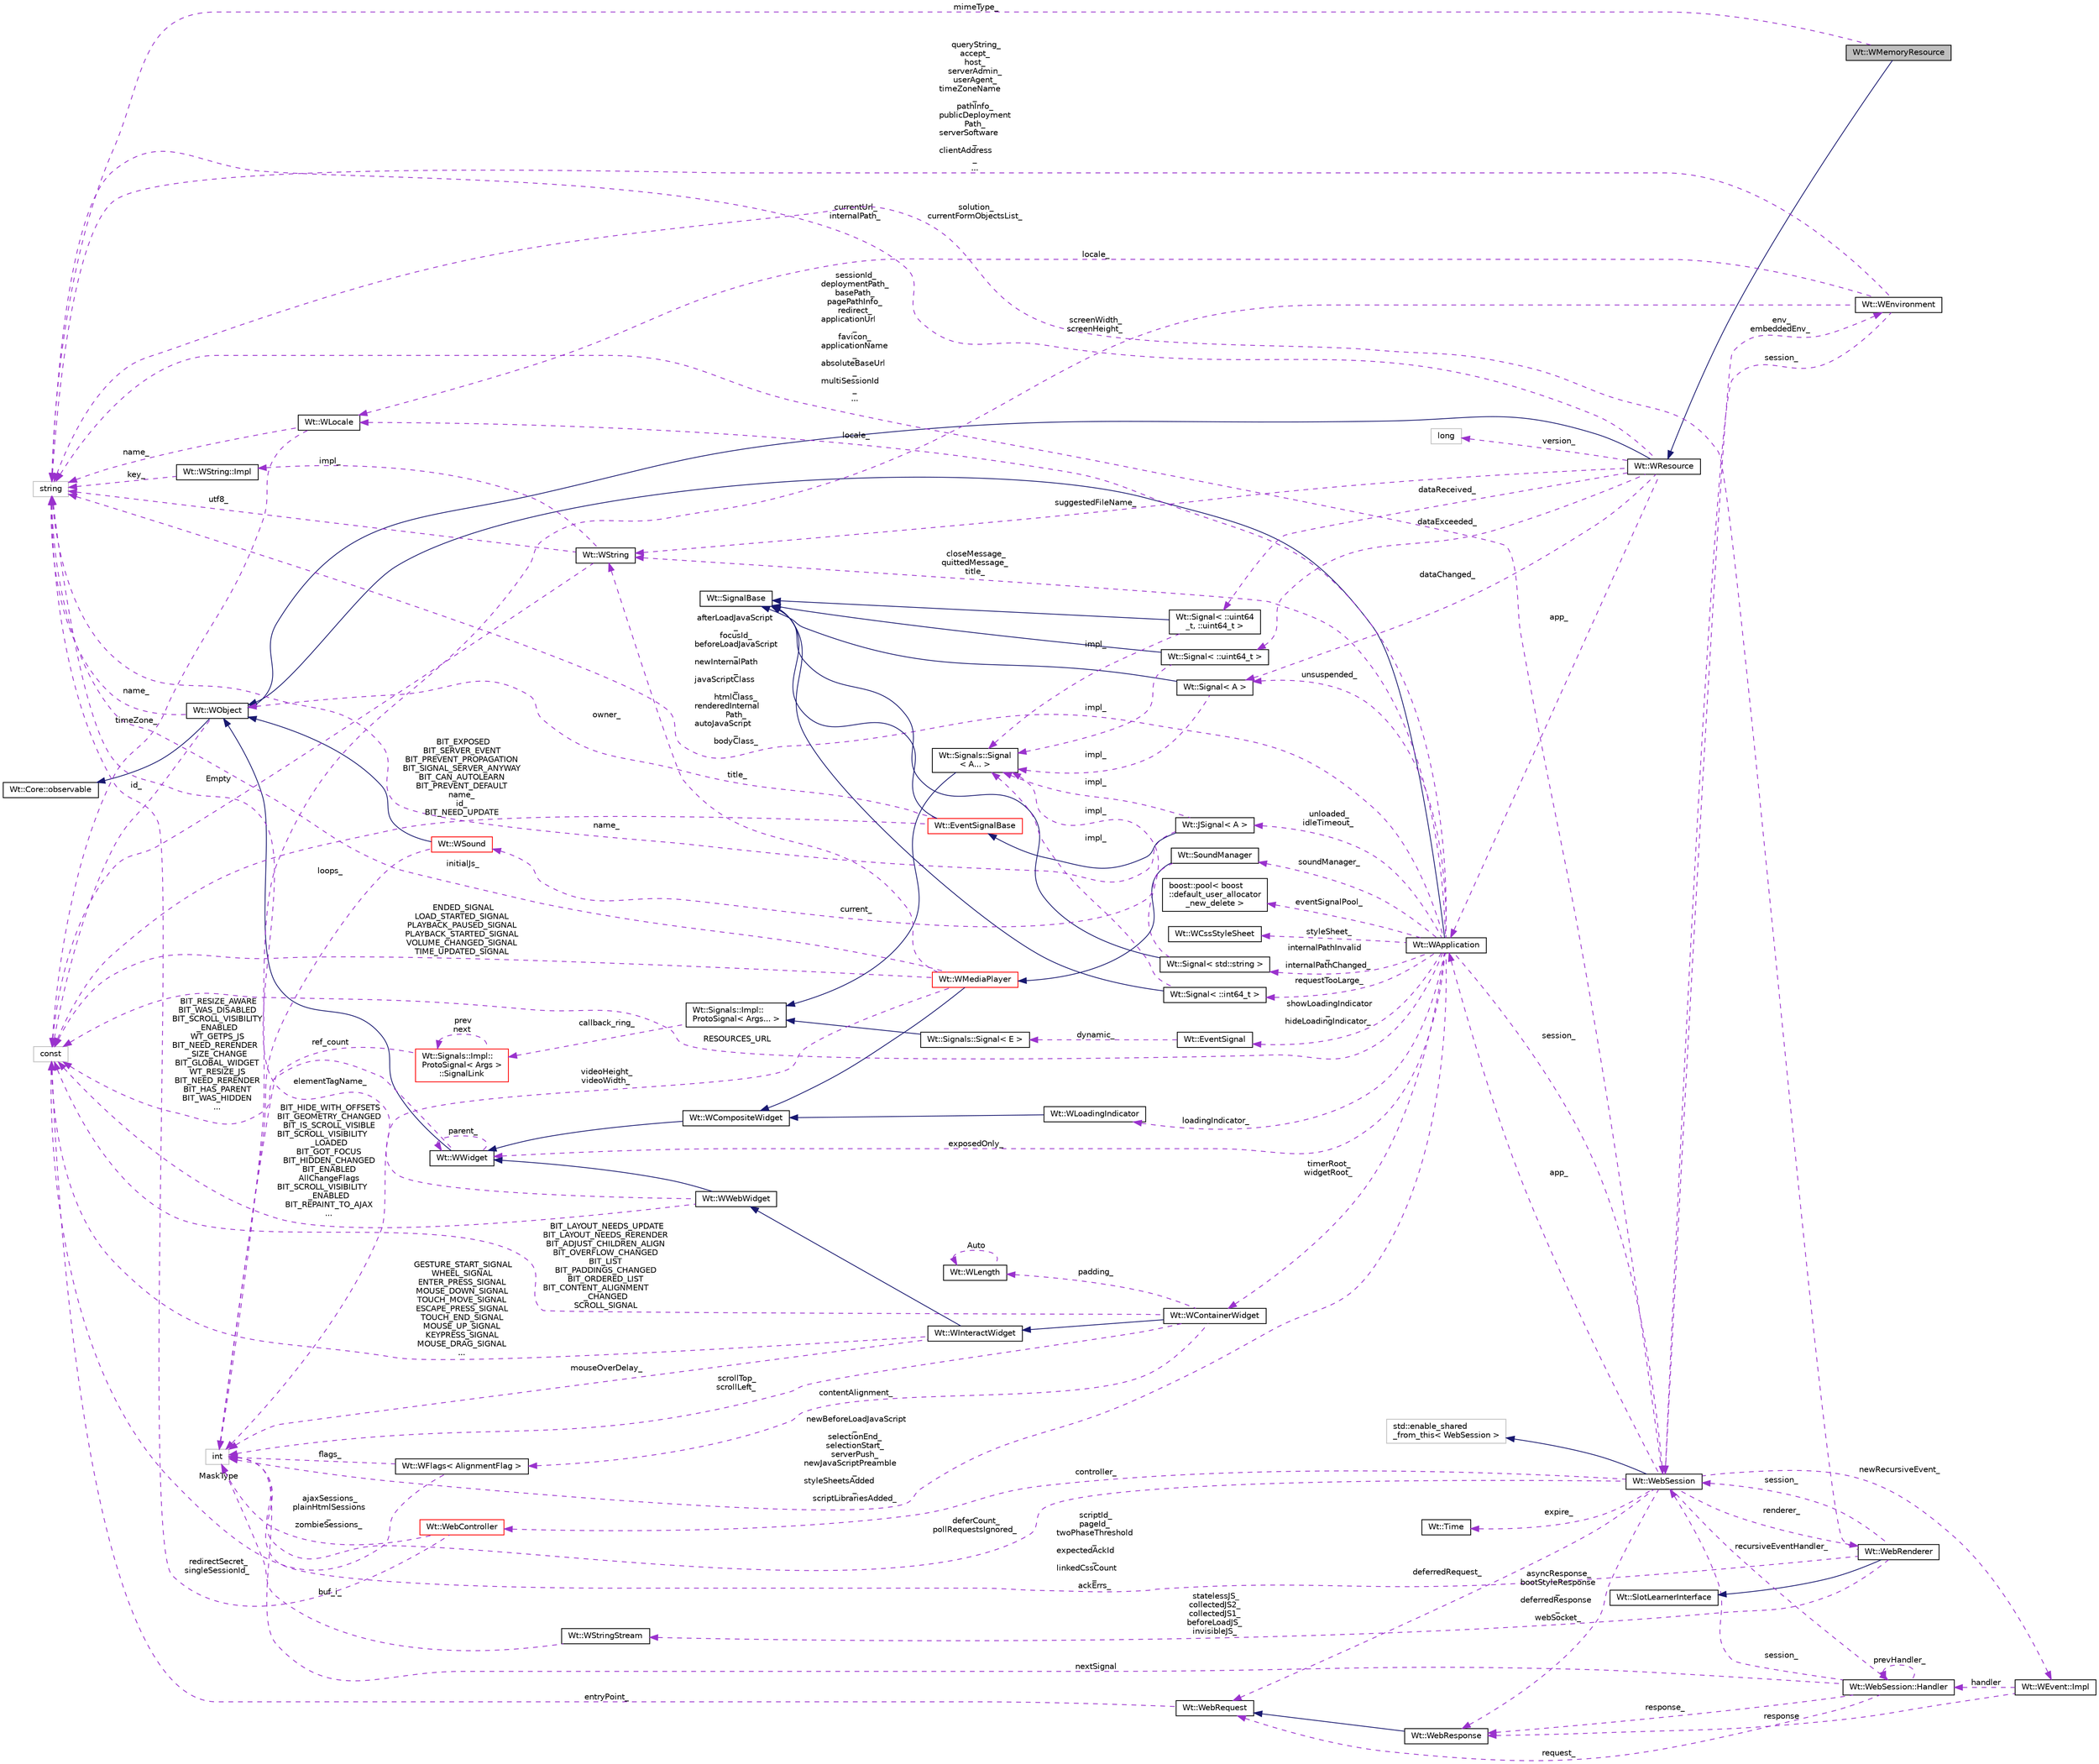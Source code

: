 digraph "Wt::WMemoryResource"
{
 // LATEX_PDF_SIZE
  edge [fontname="Helvetica",fontsize="10",labelfontname="Helvetica",labelfontsize="10"];
  node [fontname="Helvetica",fontsize="10",shape=record];
  rankdir="LR";
  Node1 [label="Wt::WMemoryResource",height=0.2,width=0.4,color="black", fillcolor="grey75", style="filled", fontcolor="black",tooltip="A resource which streams data from memory."];
  Node2 -> Node1 [dir="back",color="midnightblue",fontsize="10",style="solid",fontname="Helvetica"];
  Node2 [label="Wt::WResource",height=0.2,width=0.4,color="black", fillcolor="white", style="filled",URL="$classWt_1_1WResource.html",tooltip="An object which can be rendered in the HTTP protocol."];
  Node3 -> Node2 [dir="back",color="midnightblue",fontsize="10",style="solid",fontname="Helvetica"];
  Node3 [label="Wt::WObject",height=0.2,width=0.4,color="black", fillcolor="white", style="filled",URL="$classWt_1_1WObject.html",tooltip="A base class for objects that participate in the signal/slot system."];
  Node4 -> Node3 [dir="back",color="midnightblue",fontsize="10",style="solid",fontname="Helvetica"];
  Node4 [label="Wt::Core::observable",height=0.2,width=0.4,color="black", fillcolor="white", style="filled",URL="$classWt_1_1Core_1_1observable.html",tooltip="A base class for objects whose life-time can be tracked."];
  Node5 -> Node3 [dir="back",color="darkorchid3",fontsize="10",style="dashed",label=" name_" ,fontname="Helvetica"];
  Node5 [label="string",height=0.2,width=0.4,color="grey75", fillcolor="white", style="filled",tooltip=" "];
  Node6 -> Node3 [dir="back",color="darkorchid3",fontsize="10",style="dashed",label=" id_" ,fontname="Helvetica"];
  Node6 [label="const",height=0.2,width=0.4,color="grey75", fillcolor="white", style="filled",tooltip=" "];
  Node7 -> Node2 [dir="back",color="darkorchid3",fontsize="10",style="dashed",label=" dataChanged_" ,fontname="Helvetica"];
  Node7 [label="Wt::Signal\< A \>",height=0.2,width=0.4,color="black", fillcolor="white", style="filled",URL="$classWt_1_1Signal.html",tooltip="A signal that propagates events to listeners."];
  Node8 -> Node7 [dir="back",color="midnightblue",fontsize="10",style="solid",fontname="Helvetica"];
  Node8 [label="Wt::SignalBase",height=0.2,width=0.4,color="black", fillcolor="white", style="filled",URL="$classWt_1_1SignalBase.html",tooltip="Abstract base class of a signal."];
  Node9 -> Node7 [dir="back",color="darkorchid3",fontsize="10",style="dashed",label=" impl_" ,fontname="Helvetica"];
  Node9 [label="Wt::Signals::Signal\l\< A... \>",height=0.2,width=0.4,color="black", fillcolor="white", style="filled",URL="$structWt_1_1Signals_1_1Signal.html",tooltip=" "];
  Node10 -> Node9 [dir="back",color="midnightblue",fontsize="10",style="solid",fontname="Helvetica"];
  Node10 [label="Wt::Signals::Impl::\lProtoSignal\< Args... \>",height=0.2,width=0.4,color="black", fillcolor="white", style="filled",URL="$classWt_1_1Signals_1_1Impl_1_1ProtoSignal.html",tooltip=" "];
  Node11 -> Node10 [dir="back",color="darkorchid3",fontsize="10",style="dashed",label=" callback_ring_" ,fontname="Helvetica"];
  Node11 [label="Wt::Signals::Impl::\lProtoSignal\< Args \>\l::SignalLink",height=0.2,width=0.4,color="red", fillcolor="white", style="filled",URL="$structWt_1_1Signals_1_1Impl_1_1ProtoSignal_1_1SignalLink.html",tooltip=" "];
  Node16 -> Node11 [dir="back",color="darkorchid3",fontsize="10",style="dashed",label=" ref_count" ,fontname="Helvetica"];
  Node16 [label="int",height=0.2,width=0.4,color="grey75", fillcolor="white", style="filled",tooltip=" "];
  Node11 -> Node11 [dir="back",color="darkorchid3",fontsize="10",style="dashed",label=" prev\nnext" ,fontname="Helvetica"];
  Node17 -> Node2 [dir="back",color="darkorchid3",fontsize="10",style="dashed",label=" app_" ,fontname="Helvetica"];
  Node17 [label="Wt::WApplication",height=0.2,width=0.4,color="black", fillcolor="white", style="filled",URL="$classWt_1_1WApplication.html",tooltip="Represents an application instance for a single session."];
  Node3 -> Node17 [dir="back",color="midnightblue",fontsize="10",style="solid",fontname="Helvetica"];
  Node18 -> Node17 [dir="back",color="darkorchid3",fontsize="10",style="dashed",label=" timerRoot_\nwidgetRoot_" ,fontname="Helvetica"];
  Node18 [label="Wt::WContainerWidget",height=0.2,width=0.4,color="black", fillcolor="white", style="filled",URL="$classWt_1_1WContainerWidget.html",tooltip="A widget that holds and manages child widgets."];
  Node19 -> Node18 [dir="back",color="midnightblue",fontsize="10",style="solid",fontname="Helvetica"];
  Node19 [label="Wt::WInteractWidget",height=0.2,width=0.4,color="black", fillcolor="white", style="filled",URL="$classWt_1_1WInteractWidget.html",tooltip="An abstract widget that can receive user-interface interaction."];
  Node20 -> Node19 [dir="back",color="midnightblue",fontsize="10",style="solid",fontname="Helvetica"];
  Node20 [label="Wt::WWebWidget",height=0.2,width=0.4,color="black", fillcolor="white", style="filled",URL="$classWt_1_1WWebWidget.html",tooltip="A base class for widgets with an HTML counterpart."];
  Node21 -> Node20 [dir="back",color="midnightblue",fontsize="10",style="solid",fontname="Helvetica"];
  Node21 [label="Wt::WWidget",height=0.2,width=0.4,color="black", fillcolor="white", style="filled",URL="$classWt_1_1WWidget.html",tooltip="The abstract base class for a user-interface component."];
  Node3 -> Node21 [dir="back",color="midnightblue",fontsize="10",style="solid",fontname="Helvetica"];
  Node21 -> Node21 [dir="back",color="darkorchid3",fontsize="10",style="dashed",label=" parent_" ,fontname="Helvetica"];
  Node6 -> Node21 [dir="back",color="darkorchid3",fontsize="10",style="dashed",label=" BIT_RESIZE_AWARE\nBIT_WAS_DISABLED\nBIT_SCROLL_VISIBILITY\l_ENABLED\nWT_GETPS_JS\nBIT_NEED_RERENDER\l_SIZE_CHANGE\nBIT_GLOBAL_WIDGET\nWT_RESIZE_JS\nBIT_NEED_RERENDER\nBIT_HAS_PARENT\nBIT_WAS_HIDDEN\n..." ,fontname="Helvetica"];
  Node5 -> Node20 [dir="back",color="darkorchid3",fontsize="10",style="dashed",label=" elementTagName_" ,fontname="Helvetica"];
  Node6 -> Node20 [dir="back",color="darkorchid3",fontsize="10",style="dashed",label=" BIT_HIDE_WITH_OFFSETS\nBIT_GEOMETRY_CHANGED\nBIT_IS_SCROLL_VISIBLE\nBIT_SCROLL_VISIBILITY\l_LOADED\nBIT_GOT_FOCUS\nBIT_HIDDEN_CHANGED\nBIT_ENABLED\nAllChangeFlags\nBIT_SCROLL_VISIBILITY\l_ENABLED\nBIT_REPAINT_TO_AJAX\n..." ,fontname="Helvetica"];
  Node16 -> Node19 [dir="back",color="darkorchid3",fontsize="10",style="dashed",label=" mouseOverDelay_" ,fontname="Helvetica"];
  Node6 -> Node19 [dir="back",color="darkorchid3",fontsize="10",style="dashed",label=" GESTURE_START_SIGNAL\nWHEEL_SIGNAL\nENTER_PRESS_SIGNAL\nMOUSE_DOWN_SIGNAL\nTOUCH_MOVE_SIGNAL\nESCAPE_PRESS_SIGNAL\nTOUCH_END_SIGNAL\nMOUSE_UP_SIGNAL\nKEYPRESS_SIGNAL\nMOUSE_DRAG_SIGNAL\n..." ,fontname="Helvetica"];
  Node16 -> Node18 [dir="back",color="darkorchid3",fontsize="10",style="dashed",label=" scrollTop_\nscrollLeft_" ,fontname="Helvetica"];
  Node22 -> Node18 [dir="back",color="darkorchid3",fontsize="10",style="dashed",label=" contentAlignment_" ,fontname="Helvetica"];
  Node22 [label="Wt::WFlags\< AlignmentFlag \>",height=0.2,width=0.4,color="black", fillcolor="white", style="filled",URL="$classWt_1_1WFlags.html",tooltip=" "];
  Node16 -> Node22 [dir="back",color="darkorchid3",fontsize="10",style="dashed",label=" flags_" ,fontname="Helvetica"];
  Node6 -> Node22 [dir="back",color="darkorchid3",fontsize="10",style="dashed",label=" MaskType" ,fontname="Helvetica"];
  Node23 -> Node18 [dir="back",color="darkorchid3",fontsize="10",style="dashed",label=" padding_" ,fontname="Helvetica"];
  Node23 [label="Wt::WLength",height=0.2,width=0.4,color="black", fillcolor="white", style="filled",URL="$classWt_1_1WLength.html",tooltip="A value class that describes a CSS length."];
  Node23 -> Node23 [dir="back",color="darkorchid3",fontsize="10",style="dashed",label=" Auto" ,fontname="Helvetica"];
  Node6 -> Node18 [dir="back",color="darkorchid3",fontsize="10",style="dashed",label=" BIT_LAYOUT_NEEDS_UPDATE\nBIT_LAYOUT_NEEDS_RERENDER\nBIT_ADJUST_CHILDREN_ALIGN\nBIT_OVERFLOW_CHANGED\nBIT_LIST\nBIT_PADDINGS_CHANGED\nBIT_ORDERED_LIST\nBIT_CONTENT_ALIGNMENT\l_CHANGED\nSCROLL_SIGNAL" ,fontname="Helvetica"];
  Node7 -> Node17 [dir="back",color="darkorchid3",fontsize="10",style="dashed",label=" unsuspended_" ,fontname="Helvetica"];
  Node24 -> Node17 [dir="back",color="darkorchid3",fontsize="10",style="dashed",label=" session_" ,fontname="Helvetica"];
  Node24 [label="Wt::WebSession",height=0.2,width=0.4,color="black", fillcolor="white", style="filled",URL="$classWt_1_1WebSession.html",tooltip=" "];
  Node25 -> Node24 [dir="back",color="midnightblue",fontsize="10",style="solid",fontname="Helvetica"];
  Node25 [label="std::enable_shared\l_from_this\< WebSession \>",height=0.2,width=0.4,color="grey75", fillcolor="white", style="filled",tooltip=" "];
  Node17 -> Node24 [dir="back",color="darkorchid3",fontsize="10",style="dashed",label=" app_" ,fontname="Helvetica"];
  Node26 -> Node24 [dir="back",color="darkorchid3",fontsize="10",style="dashed",label=" env_\nembeddedEnv_" ,fontname="Helvetica"];
  Node26 [label="Wt::WEnvironment",height=0.2,width=0.4,color="black", fillcolor="white", style="filled",URL="$classWt_1_1WEnvironment.html",tooltip="A class that captures information on the application environment."];
  Node24 -> Node26 [dir="back",color="darkorchid3",fontsize="10",style="dashed",label=" session_" ,fontname="Helvetica"];
  Node27 -> Node26 [dir="back",color="darkorchid3",fontsize="10",style="dashed",label=" locale_" ,fontname="Helvetica"];
  Node27 [label="Wt::WLocale",height=0.2,width=0.4,color="black", fillcolor="white", style="filled",URL="$classWt_1_1WLocale.html",tooltip="A locale."];
  Node5 -> Node27 [dir="back",color="darkorchid3",fontsize="10",style="dashed",label=" name_" ,fontname="Helvetica"];
  Node6 -> Node27 [dir="back",color="darkorchid3",fontsize="10",style="dashed",label=" timeZone_" ,fontname="Helvetica"];
  Node16 -> Node26 [dir="back",color="darkorchid3",fontsize="10",style="dashed",label=" screenWidth_\nscreenHeight_" ,fontname="Helvetica"];
  Node5 -> Node26 [dir="back",color="darkorchid3",fontsize="10",style="dashed",label=" queryString_\naccept_\nhost_\nserverAdmin_\nuserAgent_\ntimeZoneName\l_\npathInfo_\npublicDeployment\lPath_\nserverSoftware\l_\nclientAddress\l_\n..." ,fontname="Helvetica"];
  Node28 -> Node24 [dir="back",color="darkorchid3",fontsize="10",style="dashed",label=" deferredRequest_" ,fontname="Helvetica"];
  Node28 [label="Wt::WebRequest",height=0.2,width=0.4,color="black", fillcolor="white", style="filled",URL="$classWt_1_1WebRequest.html",tooltip=" "];
  Node6 -> Node28 [dir="back",color="darkorchid3",fontsize="10",style="dashed",label=" entryPoint_" ,fontname="Helvetica"];
  Node29 -> Node24 [dir="back",color="darkorchid3",fontsize="10",style="dashed",label=" renderer_" ,fontname="Helvetica"];
  Node29 [label="Wt::WebRenderer",height=0.2,width=0.4,color="black", fillcolor="white", style="filled",URL="$classWt_1_1WebRenderer.html",tooltip=" "];
  Node30 -> Node29 [dir="back",color="midnightblue",fontsize="10",style="solid",fontname="Helvetica"];
  Node30 [label="Wt::SlotLearnerInterface",height=0.2,width=0.4,color="black", fillcolor="white", style="filled",URL="$classWt_1_1SlotLearnerInterface.html",tooltip=" "];
  Node24 -> Node29 [dir="back",color="darkorchid3",fontsize="10",style="dashed",label=" session_" ,fontname="Helvetica"];
  Node16 -> Node29 [dir="back",color="darkorchid3",fontsize="10",style="dashed",label=" scriptId_\npageId_\ntwoPhaseThreshold\l_\nexpectedAckId\l_\nlinkedCssCount\l_\nackErrs_" ,fontname="Helvetica"];
  Node5 -> Node29 [dir="back",color="darkorchid3",fontsize="10",style="dashed",label=" solution_\ncurrentFormObjectsList_" ,fontname="Helvetica"];
  Node31 -> Node29 [dir="back",color="darkorchid3",fontsize="10",style="dashed",label=" statelessJS_\ncollectedJS2_\ncollectedJS1_\nbeforeLoadJS_\ninvisibleJS_" ,fontname="Helvetica"];
  Node31 [label="Wt::WStringStream",height=0.2,width=0.4,color="black", fillcolor="white", style="filled",URL="$classWt_1_1WStringStream.html",tooltip=" "];
  Node16 -> Node31 [dir="back",color="darkorchid3",fontsize="10",style="dashed",label=" buf_i_" ,fontname="Helvetica"];
  Node32 -> Node24 [dir="back",color="darkorchid3",fontsize="10",style="dashed",label=" newRecursiveEvent_" ,fontname="Helvetica"];
  Node32 [label="Wt::WEvent::Impl",height=0.2,width=0.4,color="black", fillcolor="white", style="filled",URL="$structWt_1_1WEvent_1_1Impl.html",tooltip=" "];
  Node33 -> Node32 [dir="back",color="darkorchid3",fontsize="10",style="dashed",label=" response" ,fontname="Helvetica"];
  Node33 [label="Wt::WebResponse",height=0.2,width=0.4,color="black", fillcolor="white", style="filled",URL="$classWt_1_1WebResponse.html",tooltip=" "];
  Node28 -> Node33 [dir="back",color="midnightblue",fontsize="10",style="solid",fontname="Helvetica"];
  Node34 -> Node32 [dir="back",color="darkorchid3",fontsize="10",style="dashed",label=" handler" ,fontname="Helvetica"];
  Node34 [label="Wt::WebSession::Handler",height=0.2,width=0.4,color="black", fillcolor="white", style="filled",URL="$classWt_1_1WebSession_1_1Handler.html",tooltip=" "];
  Node28 -> Node34 [dir="back",color="darkorchid3",fontsize="10",style="dashed",label=" request_" ,fontname="Helvetica"];
  Node24 -> Node34 [dir="back",color="darkorchid3",fontsize="10",style="dashed",label=" session_" ,fontname="Helvetica"];
  Node33 -> Node34 [dir="back",color="darkorchid3",fontsize="10",style="dashed",label=" response_" ,fontname="Helvetica"];
  Node16 -> Node34 [dir="back",color="darkorchid3",fontsize="10",style="dashed",label=" nextSignal" ,fontname="Helvetica"];
  Node34 -> Node34 [dir="back",color="darkorchid3",fontsize="10",style="dashed",label=" prevHandler_" ,fontname="Helvetica"];
  Node35 -> Node24 [dir="back",color="darkorchid3",fontsize="10",style="dashed",label=" expire_" ,fontname="Helvetica"];
  Node35 [label="Wt::Time",height=0.2,width=0.4,color="black", fillcolor="white", style="filled",URL="$classWt_1_1Time.html",tooltip=" "];
  Node36 -> Node24 [dir="back",color="darkorchid3",fontsize="10",style="dashed",label=" controller_" ,fontname="Helvetica"];
  Node36 [label="Wt::WebController",height=0.2,width=0.4,color="red", fillcolor="white", style="filled",URL="$classWt_1_1WebController.html",tooltip=" "];
  Node16 -> Node36 [dir="back",color="darkorchid3",fontsize="10",style="dashed",label=" ajaxSessions_\nplainHtmlSessions\l_\nzombieSessions_" ,fontname="Helvetica"];
  Node5 -> Node36 [dir="back",color="darkorchid3",fontsize="10",style="dashed",label=" redirectSecret_\nsingleSessionId_" ,fontname="Helvetica"];
  Node33 -> Node24 [dir="back",color="darkorchid3",fontsize="10",style="dashed",label=" asyncResponse_\nbootStyleResponse\l_\ndeferredResponse\l_\nwebSocket_" ,fontname="Helvetica"];
  Node16 -> Node24 [dir="back",color="darkorchid3",fontsize="10",style="dashed",label=" deferCount_\npollRequestsIgnored_" ,fontname="Helvetica"];
  Node5 -> Node24 [dir="back",color="darkorchid3",fontsize="10",style="dashed",label=" sessionId_\ndeploymentPath_\nbasePath_\npagePathInfo_\nredirect_\napplicationUrl\l_\nfavicon_\napplicationName\l_\nabsoluteBaseUrl\l_\nmultiSessionId\l_\n..." ,fontname="Helvetica"];
  Node34 -> Node24 [dir="back",color="darkorchid3",fontsize="10",style="dashed",label=" recursiveEventHandler_" ,fontname="Helvetica"];
  Node43 -> Node17 [dir="back",color="darkorchid3",fontsize="10",style="dashed",label=" closeMessage_\nquittedMessage_\ntitle_" ,fontname="Helvetica"];
  Node43 [label="Wt::WString",height=0.2,width=0.4,color="black", fillcolor="white", style="filled",URL="$classWt_1_1WString.html",tooltip="A value class which describes a locale-aware unicode string."];
  Node44 -> Node43 [dir="back",color="darkorchid3",fontsize="10",style="dashed",label=" impl_" ,fontname="Helvetica"];
  Node44 [label="Wt::WString::Impl",height=0.2,width=0.4,color="black", fillcolor="white", style="filled",URL="$structWt_1_1WString_1_1Impl.html",tooltip=" "];
  Node5 -> Node44 [dir="back",color="darkorchid3",fontsize="10",style="dashed",label=" key_" ,fontname="Helvetica"];
  Node5 -> Node43 [dir="back",color="darkorchid3",fontsize="10",style="dashed",label=" utf8_" ,fontname="Helvetica"];
  Node6 -> Node43 [dir="back",color="darkorchid3",fontsize="10",style="dashed",label=" Empty" ,fontname="Helvetica"];
  Node45 -> Node17 [dir="back",color="darkorchid3",fontsize="10",style="dashed",label=" showLoadingIndicator\l_\nhideLoadingIndicator_" ,fontname="Helvetica"];
  Node45 [label="Wt::EventSignal",height=0.2,width=0.4,color="black", fillcolor="white", style="filled",URL="$classWt_1_1EventSignal.html",tooltip="A signal that conveys user-interface events."];
  Node46 -> Node45 [dir="back",color="darkorchid3",fontsize="10",style="dashed",label=" dynamic_" ,fontname="Helvetica"];
  Node46 [label="Wt::Signals::Signal\< E \>",height=0.2,width=0.4,color="black", fillcolor="white", style="filled",URL="$structWt_1_1Signals_1_1Signal.html",tooltip=" "];
  Node10 -> Node46 [dir="back",color="midnightblue",fontsize="10",style="solid",fontname="Helvetica"];
  Node47 -> Node17 [dir="back",color="darkorchid3",fontsize="10",style="dashed",label=" eventSignalPool_" ,fontname="Helvetica"];
  Node47 [label="boost::pool\< boost\l::default_user_allocator\l_new_delete \>",height=0.2,width=0.4,color="black", fillcolor="white", style="filled",URL="$classboost_1_1pool.html",tooltip=" "];
  Node27 -> Node17 [dir="back",color="darkorchid3",fontsize="10",style="dashed",label=" locale_" ,fontname="Helvetica"];
  Node48 -> Node17 [dir="back",color="darkorchid3",fontsize="10",style="dashed",label=" unloaded_\nidleTimeout_" ,fontname="Helvetica"];
  Node48 [label="Wt::JSignal\< A \>",height=0.2,width=0.4,color="black", fillcolor="white", style="filled",URL="$classWt_1_1JSignal.html",tooltip="A signal to relay JavaScript to C++ calls."];
  Node49 -> Node48 [dir="back",color="midnightblue",fontsize="10",style="solid",fontname="Helvetica"];
  Node49 [label="Wt::EventSignalBase",height=0.2,width=0.4,color="red", fillcolor="white", style="filled",URL="$classWt_1_1EventSignalBase.html",tooltip="Abstract base class of an event signal."];
  Node8 -> Node49 [dir="back",color="midnightblue",fontsize="10",style="solid",fontname="Helvetica"];
  Node3 -> Node49 [dir="back",color="darkorchid3",fontsize="10",style="dashed",label=" owner_" ,fontname="Helvetica"];
  Node6 -> Node49 [dir="back",color="darkorchid3",fontsize="10",style="dashed",label=" BIT_EXPOSED\nBIT_SERVER_EVENT\nBIT_PREVENT_PROPAGATION\nBIT_SIGNAL_SERVER_ANYWAY\nBIT_CAN_AUTOLEARN\nBIT_PREVENT_DEFAULT\nname_\nid_\nBIT_NEED_UPDATE" ,fontname="Helvetica"];
  Node5 -> Node48 [dir="back",color="darkorchid3",fontsize="10",style="dashed",label=" name_" ,fontname="Helvetica"];
  Node9 -> Node48 [dir="back",color="darkorchid3",fontsize="10",style="dashed",label=" impl_" ,fontname="Helvetica"];
  Node51 -> Node17 [dir="back",color="darkorchid3",fontsize="10",style="dashed",label=" loadingIndicator_" ,fontname="Helvetica"];
  Node51 [label="Wt::WLoadingIndicator",height=0.2,width=0.4,color="black", fillcolor="white", style="filled",URL="$classWt_1_1WLoadingIndicator.html",tooltip="An abstract interface for a loading indicator."];
  Node52 -> Node51 [dir="back",color="midnightblue",fontsize="10",style="solid",fontname="Helvetica"];
  Node52 [label="Wt::WCompositeWidget",height=0.2,width=0.4,color="black", fillcolor="white", style="filled",URL="$classWt_1_1WCompositeWidget.html",tooltip="A widget that hides the implementation of composite widgets."];
  Node21 -> Node52 [dir="back",color="midnightblue",fontsize="10",style="solid",fontname="Helvetica"];
  Node53 -> Node17 [dir="back",color="darkorchid3",fontsize="10",style="dashed",label=" styleSheet_" ,fontname="Helvetica"];
  Node53 [label="Wt::WCssStyleSheet",height=0.2,width=0.4,color="black", fillcolor="white", style="filled",URL="$classWt_1_1WCssStyleSheet.html",tooltip="A CSS style sheet."];
  Node54 -> Node17 [dir="back",color="darkorchid3",fontsize="10",style="dashed",label=" internalPathInvalid\l_\ninternalPathChanged_" ,fontname="Helvetica"];
  Node54 [label="Wt::Signal\< std::string \>",height=0.2,width=0.4,color="black", fillcolor="white", style="filled",URL="$classWt_1_1Signal.html",tooltip=" "];
  Node8 -> Node54 [dir="back",color="midnightblue",fontsize="10",style="solid",fontname="Helvetica"];
  Node9 -> Node54 [dir="back",color="darkorchid3",fontsize="10",style="dashed",label=" impl_" ,fontname="Helvetica"];
  Node55 -> Node17 [dir="back",color="darkorchid3",fontsize="10",style="dashed",label=" requestTooLarge_" ,fontname="Helvetica"];
  Node55 [label="Wt::Signal\< ::int64_t \>",height=0.2,width=0.4,color="black", fillcolor="white", style="filled",URL="$classWt_1_1Signal.html",tooltip=" "];
  Node8 -> Node55 [dir="back",color="midnightblue",fontsize="10",style="solid",fontname="Helvetica"];
  Node9 -> Node55 [dir="back",color="darkorchid3",fontsize="10",style="dashed",label=" impl_" ,fontname="Helvetica"];
  Node16 -> Node17 [dir="back",color="darkorchid3",fontsize="10",style="dashed",label=" newBeforeLoadJavaScript\l_\nselectionEnd_\nselectionStart_\nserverPush_\nnewJavaScriptPreamble\l_\nstyleSheetsAdded\l_\nscriptLibrariesAdded_" ,fontname="Helvetica"];
  Node56 -> Node17 [dir="back",color="darkorchid3",fontsize="10",style="dashed",label=" soundManager_" ,fontname="Helvetica"];
  Node56 [label="Wt::SoundManager",height=0.2,width=0.4,color="black", fillcolor="white", style="filled",URL="$classWt_1_1SoundManager.html",tooltip=" "];
  Node57 -> Node56 [dir="back",color="midnightblue",fontsize="10",style="solid",fontname="Helvetica"];
  Node57 [label="Wt::WMediaPlayer",height=0.2,width=0.4,color="red", fillcolor="white", style="filled",URL="$classWt_1_1WMediaPlayer.html",tooltip="A media player."];
  Node52 -> Node57 [dir="back",color="midnightblue",fontsize="10",style="solid",fontname="Helvetica"];
  Node43 -> Node57 [dir="back",color="darkorchid3",fontsize="10",style="dashed",label=" title_" ,fontname="Helvetica"];
  Node16 -> Node57 [dir="back",color="darkorchid3",fontsize="10",style="dashed",label=" videoHeight_\nvideoWidth_" ,fontname="Helvetica"];
  Node5 -> Node57 [dir="back",color="darkorchid3",fontsize="10",style="dashed",label=" initialJs_" ,fontname="Helvetica"];
  Node6 -> Node57 [dir="back",color="darkorchid3",fontsize="10",style="dashed",label=" ENDED_SIGNAL\nLOAD_STARTED_SIGNAL\nPLAYBACK_PAUSED_SIGNAL\nPLAYBACK_STARTED_SIGNAL\nVOLUME_CHANGED_SIGNAL\nTIME_UPDATED_SIGNAL" ,fontname="Helvetica"];
  Node65 -> Node56 [dir="back",color="darkorchid3",fontsize="10",style="dashed",label=" current_" ,fontname="Helvetica"];
  Node65 [label="Wt::WSound",height=0.2,width=0.4,color="red", fillcolor="white", style="filled",URL="$classWt_1_1WSound.html",tooltip="A value class to play a sound effect."];
  Node3 -> Node65 [dir="back",color="midnightblue",fontsize="10",style="solid",fontname="Helvetica"];
  Node16 -> Node65 [dir="back",color="darkorchid3",fontsize="10",style="dashed",label=" loops_" ,fontname="Helvetica"];
  Node21 -> Node17 [dir="back",color="darkorchid3",fontsize="10",style="dashed",label=" exposedOnly_" ,fontname="Helvetica"];
  Node5 -> Node17 [dir="back",color="darkorchid3",fontsize="10",style="dashed",label=" afterLoadJavaScript\l_\nfocusId_\nbeforeLoadJavaScript\l_\nnewInternalPath\l_\njavaScriptClass\l_\nhtmlClass_\nrenderedInternal\lPath_\nautoJavaScript\l_\nbodyClass_" ,fontname="Helvetica"];
  Node6 -> Node17 [dir="back",color="darkorchid3",fontsize="10",style="dashed",label=" RESOURCES_URL" ,fontname="Helvetica"];
  Node67 -> Node2 [dir="back",color="darkorchid3",fontsize="10",style="dashed",label=" dataReceived_" ,fontname="Helvetica"];
  Node67 [label="Wt::Signal\< ::uint64\l_t, ::uint64_t \>",height=0.2,width=0.4,color="black", fillcolor="white", style="filled",URL="$classWt_1_1Signal.html",tooltip=" "];
  Node8 -> Node67 [dir="back",color="midnightblue",fontsize="10",style="solid",fontname="Helvetica"];
  Node9 -> Node67 [dir="back",color="darkorchid3",fontsize="10",style="dashed",label=" impl_" ,fontname="Helvetica"];
  Node43 -> Node2 [dir="back",color="darkorchid3",fontsize="10",style="dashed",label=" suggestedFileName_" ,fontname="Helvetica"];
  Node5 -> Node2 [dir="back",color="darkorchid3",fontsize="10",style="dashed",label=" currentUrl_\ninternalPath_" ,fontname="Helvetica"];
  Node68 -> Node2 [dir="back",color="darkorchid3",fontsize="10",style="dashed",label=" version_" ,fontname="Helvetica"];
  Node68 [label="long",height=0.2,width=0.4,color="grey75", fillcolor="white", style="filled",tooltip=" "];
  Node69 -> Node2 [dir="back",color="darkorchid3",fontsize="10",style="dashed",label=" dataExceeded_" ,fontname="Helvetica"];
  Node69 [label="Wt::Signal\< ::uint64_t \>",height=0.2,width=0.4,color="black", fillcolor="white", style="filled",URL="$classWt_1_1Signal.html",tooltip=" "];
  Node8 -> Node69 [dir="back",color="midnightblue",fontsize="10",style="solid",fontname="Helvetica"];
  Node9 -> Node69 [dir="back",color="darkorchid3",fontsize="10",style="dashed",label=" impl_" ,fontname="Helvetica"];
  Node5 -> Node1 [dir="back",color="darkorchid3",fontsize="10",style="dashed",label=" mimeType_" ,fontname="Helvetica"];
}
